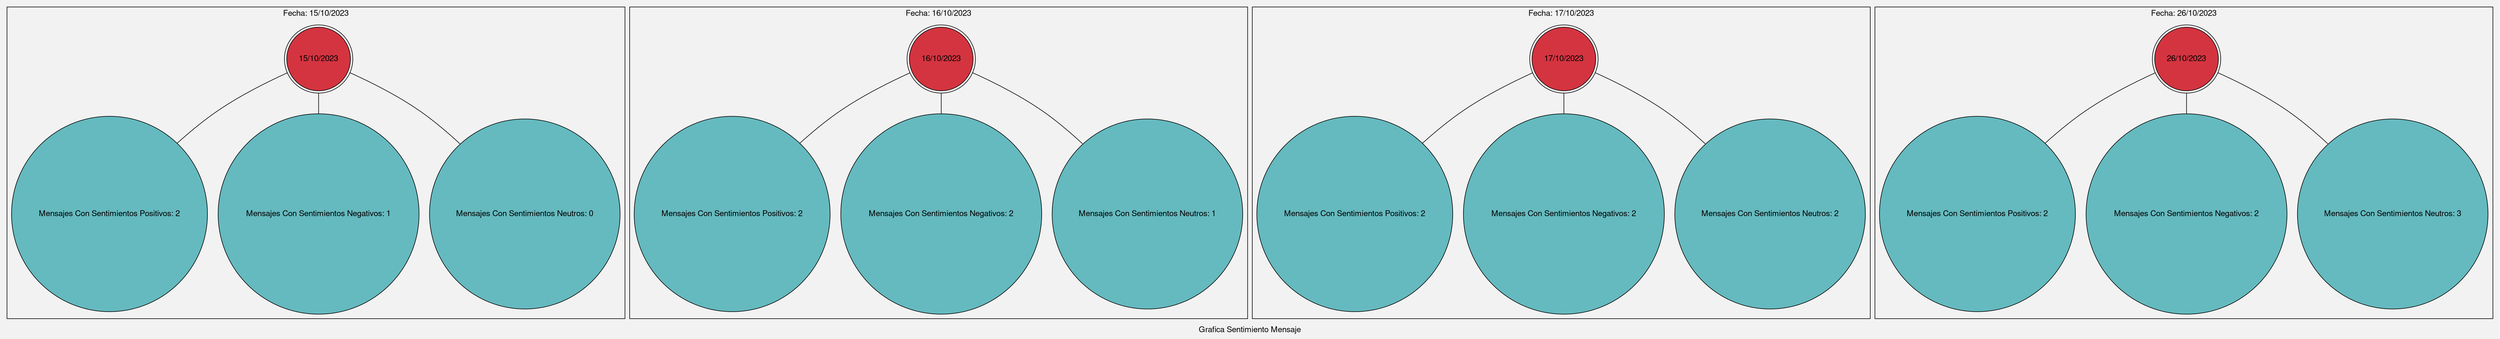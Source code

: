 
            graph "" {bgcolor="#f2f2f2" gradientangle=90 label="Grafica Sentimiento Mensaje"
                fontname="Helvetica,Arial,sans-serif"
                node [fontname="Helvetica,Arial,sans-serif"]
                edge [fontname="Helvetica,Arial,sans-serif"]subgraph cluster01{label="Fecha: 15/10/2023" style="filled" gradientangle="270"
n001[fillcolor="#d43440", style=filled, shape=doublecircle, label="15/10/2023"];
n002 [fillcolor="#65babf", style=filled, shape=circle, label="Mensajes Con Sentimientos Positivos: 2"];
n001--n002 ;
n003 [fillcolor="#65babf", style=filled, shape=circle, label="Mensajes Con Sentimientos Negativos: 1"];
n001--n003 ;
n004 [fillcolor="#65babf", style=filled, shape=circle, label="Mensajes Con Sentimientos Neutros: 0"];
n001--n004 ;

}
subgraph cluster02{label="Fecha: 16/10/2023" style="filled" gradientangle="270"
n005[fillcolor="#d43440", style=filled, shape=doublecircle, label="16/10/2023"];
n006 [fillcolor="#65babf", style=filled, shape=circle, label="Mensajes Con Sentimientos Positivos: 2"];
n005--n006 ;
n007 [fillcolor="#65babf", style=filled, shape=circle, label="Mensajes Con Sentimientos Negativos: 2"];
n005--n007 ;
n008 [fillcolor="#65babf", style=filled, shape=circle, label="Mensajes Con Sentimientos Neutros: 1"];
n005--n008 ;

}
subgraph cluster03{label="Fecha: 17/10/2023" style="filled" gradientangle="270"
n009[fillcolor="#d43440", style=filled, shape=doublecircle, label="17/10/2023"];
n0010 [fillcolor="#65babf", style=filled, shape=circle, label="Mensajes Con Sentimientos Positivos: 2"];
n009--n0010 ;
n0011 [fillcolor="#65babf", style=filled, shape=circle, label="Mensajes Con Sentimientos Negativos: 2"];
n009--n0011 ;
n0012 [fillcolor="#65babf", style=filled, shape=circle, label="Mensajes Con Sentimientos Neutros: 2"];
n009--n0012 ;

}
subgraph cluster04{label="Fecha: 26/10/2023" style="filled" gradientangle="270"
n0013[fillcolor="#d43440", style=filled, shape=doublecircle, label="26/10/2023"];
n0014 [fillcolor="#65babf", style=filled, shape=circle, label="Mensajes Con Sentimientos Positivos: 2"];
n0013--n0014 ;
n0015 [fillcolor="#65babf", style=filled, shape=circle, label="Mensajes Con Sentimientos Negativos: 2"];
n0013--n0015 ;
n0016 [fillcolor="#65babf", style=filled, shape=circle, label="Mensajes Con Sentimientos Neutros: 3"];
n0013--n0016 ;

}

}